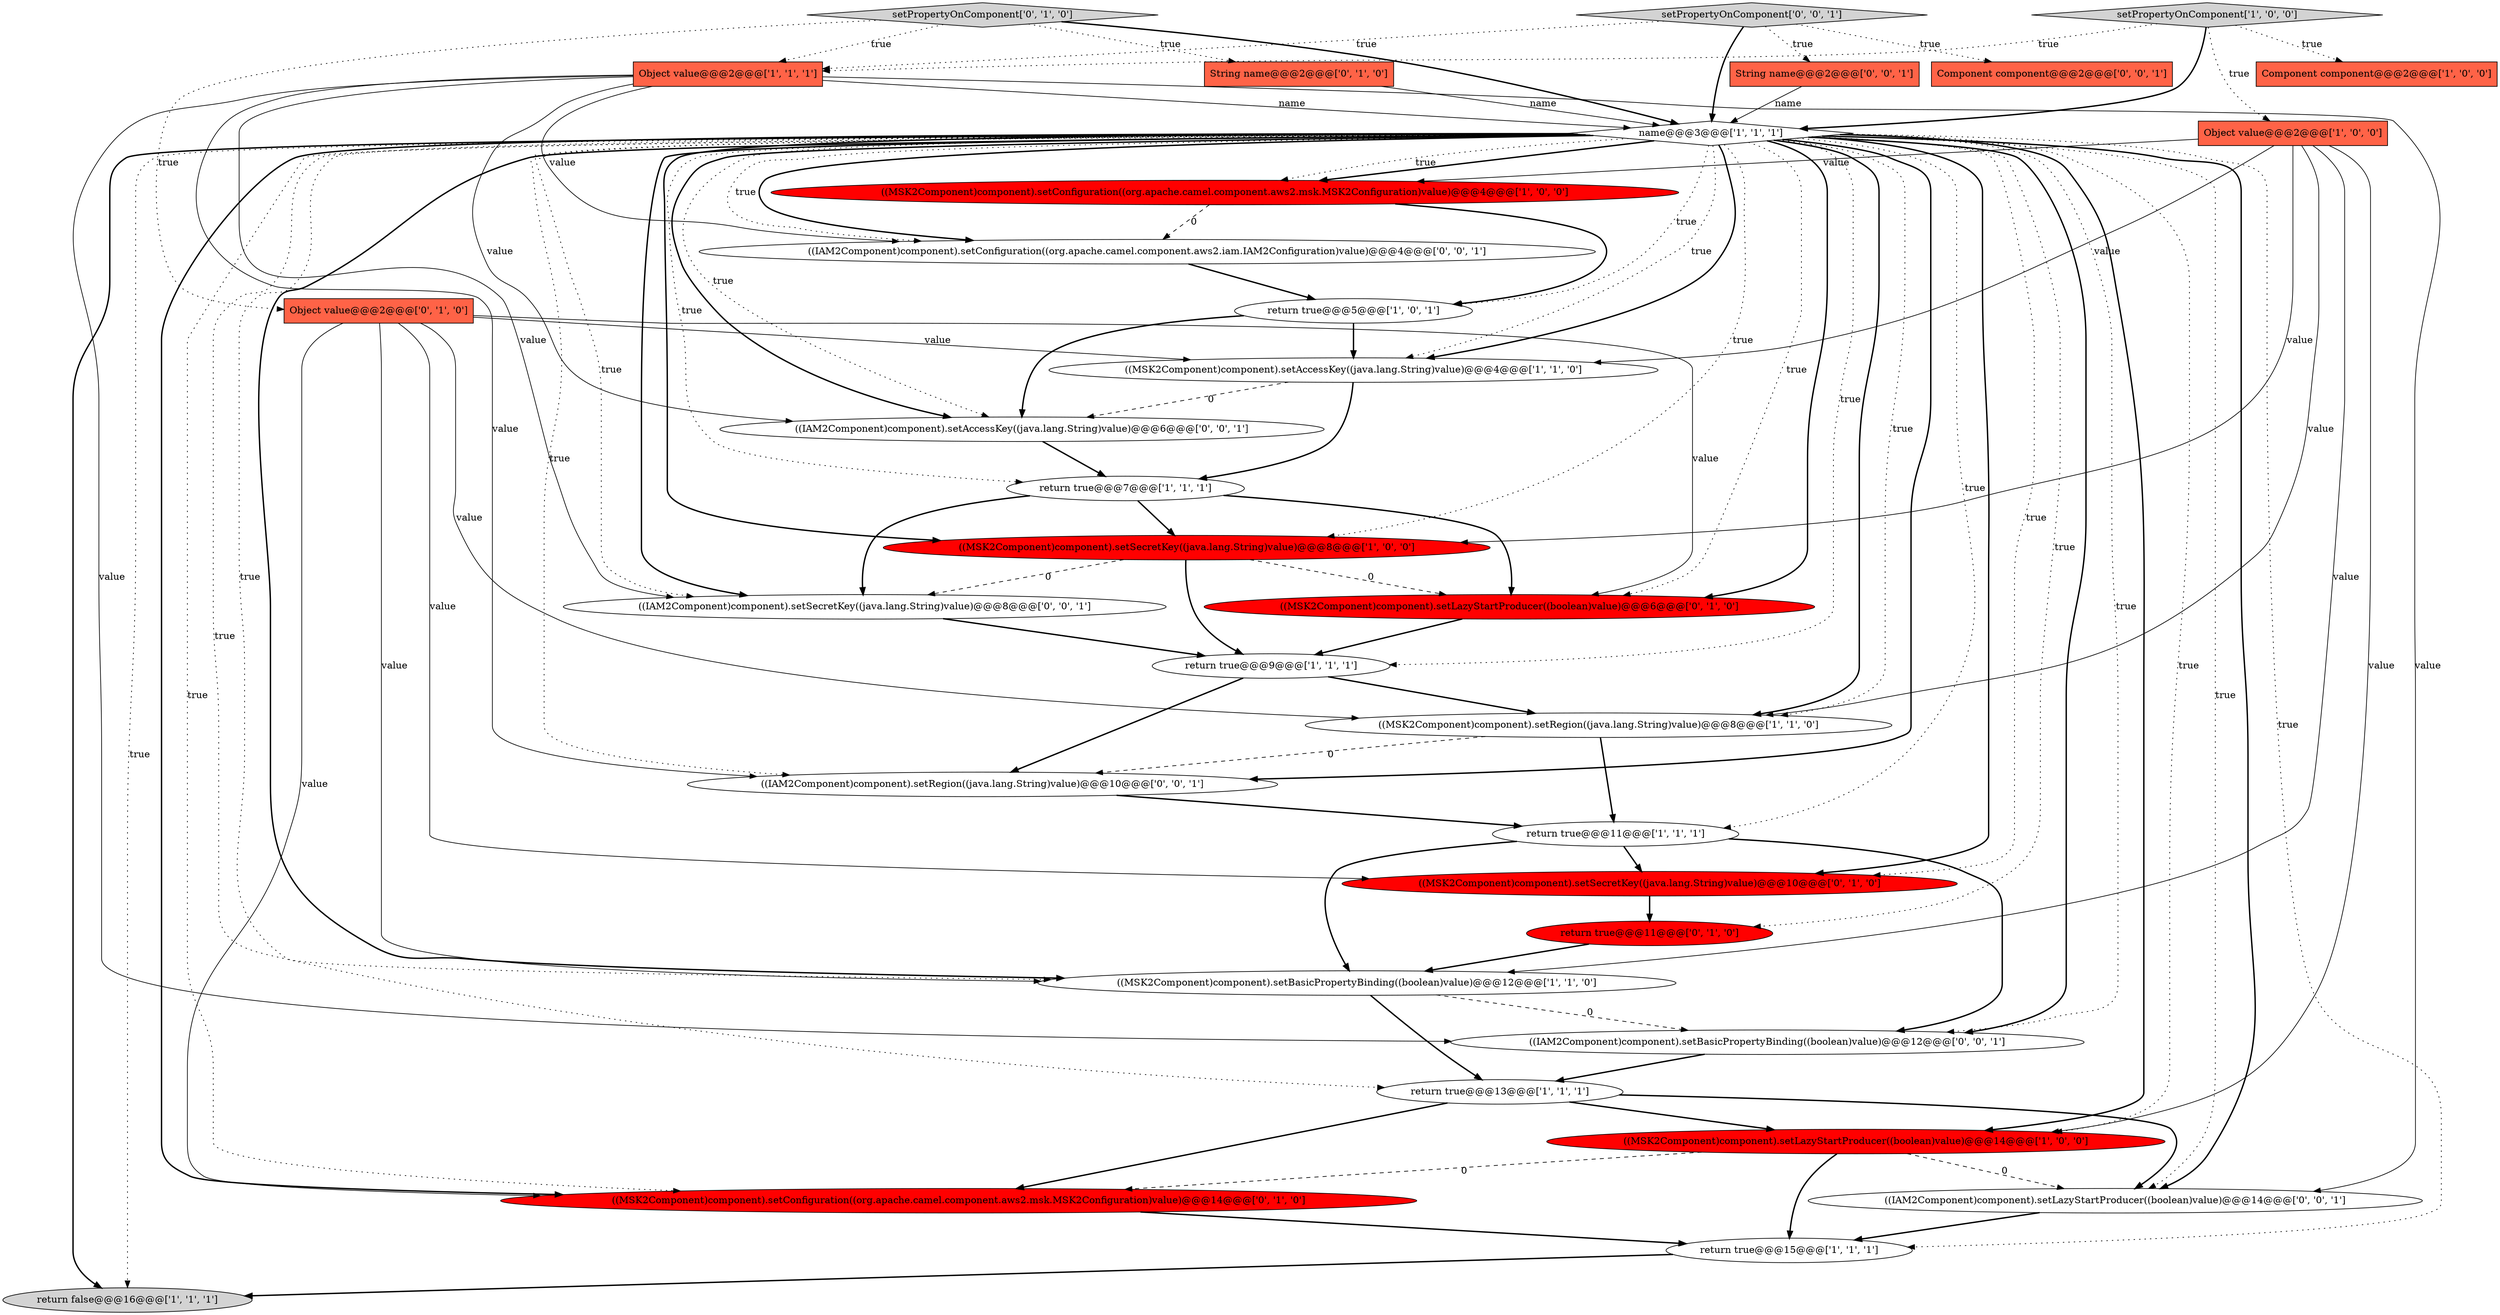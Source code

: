 digraph {
0 [style = filled, label = "name@@@3@@@['1', '1', '1']", fillcolor = white, shape = diamond image = "AAA0AAABBB1BBB"];
4 [style = filled, label = "return true@@@13@@@['1', '1', '1']", fillcolor = white, shape = ellipse image = "AAA0AAABBB1BBB"];
19 [style = filled, label = "return true@@@11@@@['0', '1', '0']", fillcolor = red, shape = ellipse image = "AAA1AAABBB2BBB"];
20 [style = filled, label = "Object value@@@2@@@['0', '1', '0']", fillcolor = tomato, shape = box image = "AAA0AAABBB2BBB"];
27 [style = filled, label = "((IAM2Component)component).setConfiguration((org.apache.camel.component.aws2.iam.IAM2Configuration)value)@@@4@@@['0', '0', '1']", fillcolor = white, shape = ellipse image = "AAA0AAABBB3BBB"];
26 [style = filled, label = "((IAM2Component)component).setLazyStartProducer((boolean)value)@@@14@@@['0', '0', '1']", fillcolor = white, shape = ellipse image = "AAA0AAABBB3BBB"];
15 [style = filled, label = "return false@@@16@@@['1', '1', '1']", fillcolor = lightgray, shape = ellipse image = "AAA0AAABBB1BBB"];
30 [style = filled, label = "Component component@@@2@@@['0', '0', '1']", fillcolor = tomato, shape = box image = "AAA0AAABBB3BBB"];
6 [style = filled, label = "((MSK2Component)component).setAccessKey((java.lang.String)value)@@@4@@@['1', '1', '0']", fillcolor = white, shape = ellipse image = "AAA0AAABBB1BBB"];
10 [style = filled, label = "((MSK2Component)component).setBasicPropertyBinding((boolean)value)@@@12@@@['1', '1', '0']", fillcolor = white, shape = ellipse image = "AAA0AAABBB1BBB"];
33 [style = filled, label = "((IAM2Component)component).setAccessKey((java.lang.String)value)@@@6@@@['0', '0', '1']", fillcolor = white, shape = ellipse image = "AAA0AAABBB3BBB"];
23 [style = filled, label = "String name@@@2@@@['0', '1', '0']", fillcolor = tomato, shape = box image = "AAA0AAABBB2BBB"];
9 [style = filled, label = "Component component@@@2@@@['1', '0', '0']", fillcolor = tomato, shape = box image = "AAA0AAABBB1BBB"];
16 [style = filled, label = "Object value@@@2@@@['1', '1', '1']", fillcolor = tomato, shape = box image = "AAA0AAABBB1BBB"];
7 [style = filled, label = "Object value@@@2@@@['1', '0', '0']", fillcolor = tomato, shape = box image = "AAA0AAABBB1BBB"];
31 [style = filled, label = "String name@@@2@@@['0', '0', '1']", fillcolor = tomato, shape = box image = "AAA0AAABBB3BBB"];
12 [style = filled, label = "return true@@@9@@@['1', '1', '1']", fillcolor = white, shape = ellipse image = "AAA0AAABBB1BBB"];
21 [style = filled, label = "((MSK2Component)component).setConfiguration((org.apache.camel.component.aws2.msk.MSK2Configuration)value)@@@14@@@['0', '1', '0']", fillcolor = red, shape = ellipse image = "AAA1AAABBB2BBB"];
24 [style = filled, label = "setPropertyOnComponent['0', '1', '0']", fillcolor = lightgray, shape = diamond image = "AAA0AAABBB2BBB"];
29 [style = filled, label = "((IAM2Component)component).setBasicPropertyBinding((boolean)value)@@@12@@@['0', '0', '1']", fillcolor = white, shape = ellipse image = "AAA0AAABBB3BBB"];
1 [style = filled, label = "((MSK2Component)component).setLazyStartProducer((boolean)value)@@@14@@@['1', '0', '0']", fillcolor = red, shape = ellipse image = "AAA1AAABBB1BBB"];
17 [style = filled, label = "return true@@@11@@@['1', '1', '1']", fillcolor = white, shape = ellipse image = "AAA0AAABBB1BBB"];
22 [style = filled, label = "((MSK2Component)component).setSecretKey((java.lang.String)value)@@@10@@@['0', '1', '0']", fillcolor = red, shape = ellipse image = "AAA1AAABBB2BBB"];
32 [style = filled, label = "((IAM2Component)component).setSecretKey((java.lang.String)value)@@@8@@@['0', '0', '1']", fillcolor = white, shape = ellipse image = "AAA0AAABBB3BBB"];
13 [style = filled, label = "((MSK2Component)component).setSecretKey((java.lang.String)value)@@@8@@@['1', '0', '0']", fillcolor = red, shape = ellipse image = "AAA1AAABBB1BBB"];
25 [style = filled, label = "setPropertyOnComponent['0', '0', '1']", fillcolor = lightgray, shape = diamond image = "AAA0AAABBB3BBB"];
3 [style = filled, label = "return true@@@7@@@['1', '1', '1']", fillcolor = white, shape = ellipse image = "AAA0AAABBB1BBB"];
8 [style = filled, label = "((MSK2Component)component).setConfiguration((org.apache.camel.component.aws2.msk.MSK2Configuration)value)@@@4@@@['1', '0', '0']", fillcolor = red, shape = ellipse image = "AAA1AAABBB1BBB"];
2 [style = filled, label = "return true@@@5@@@['1', '0', '1']", fillcolor = white, shape = ellipse image = "AAA0AAABBB1BBB"];
28 [style = filled, label = "((IAM2Component)component).setRegion((java.lang.String)value)@@@10@@@['0', '0', '1']", fillcolor = white, shape = ellipse image = "AAA0AAABBB3BBB"];
18 [style = filled, label = "((MSK2Component)component).setLazyStartProducer((boolean)value)@@@6@@@['0', '1', '0']", fillcolor = red, shape = ellipse image = "AAA1AAABBB2BBB"];
5 [style = filled, label = "setPropertyOnComponent['1', '0', '0']", fillcolor = lightgray, shape = diamond image = "AAA0AAABBB1BBB"];
14 [style = filled, label = "((MSK2Component)component).setRegion((java.lang.String)value)@@@8@@@['1', '1', '0']", fillcolor = white, shape = ellipse image = "AAA0AAABBB1BBB"];
11 [style = filled, label = "return true@@@15@@@['1', '1', '1']", fillcolor = white, shape = ellipse image = "AAA0AAABBB1BBB"];
6->3 [style = bold, label=""];
0->12 [style = dotted, label="true"];
0->13 [style = bold, label=""];
2->6 [style = bold, label=""];
0->19 [style = dotted, label="true"];
32->12 [style = bold, label=""];
20->22 [style = solid, label="value"];
14->17 [style = bold, label=""];
16->32 [style = solid, label="value"];
0->6 [style = dotted, label="true"];
20->10 [style = solid, label="value"];
0->15 [style = bold, label=""];
26->11 [style = bold, label=""];
3->18 [style = bold, label=""];
16->33 [style = solid, label="value"];
0->14 [style = bold, label=""];
7->13 [style = solid, label="value"];
0->21 [style = dotted, label="true"];
5->0 [style = bold, label=""];
0->8 [style = bold, label=""];
5->9 [style = dotted, label="true"];
0->3 [style = dotted, label="true"];
13->18 [style = dashed, label="0"];
0->11 [style = dotted, label="true"];
27->2 [style = bold, label=""];
16->26 [style = solid, label="value"];
7->10 [style = solid, label="value"];
33->3 [style = bold, label=""];
12->28 [style = bold, label=""];
0->10 [style = dotted, label="true"];
24->0 [style = bold, label=""];
18->12 [style = bold, label=""];
4->21 [style = bold, label=""];
0->29 [style = bold, label=""];
0->21 [style = bold, label=""];
16->27 [style = solid, label="value"];
10->29 [style = dashed, label="0"];
6->33 [style = dashed, label="0"];
1->11 [style = bold, label=""];
13->32 [style = dashed, label="0"];
0->8 [style = dotted, label="true"];
16->29 [style = solid, label="value"];
13->12 [style = bold, label=""];
21->11 [style = bold, label=""];
5->7 [style = dotted, label="true"];
20->18 [style = solid, label="value"];
12->14 [style = bold, label=""];
2->33 [style = bold, label=""];
0->14 [style = dotted, label="true"];
0->26 [style = dotted, label="true"];
16->0 [style = solid, label="name"];
7->8 [style = solid, label="value"];
17->10 [style = bold, label=""];
25->0 [style = bold, label=""];
20->6 [style = solid, label="value"];
0->18 [style = dotted, label="true"];
22->19 [style = bold, label=""];
14->28 [style = dashed, label="0"];
1->26 [style = dashed, label="0"];
25->31 [style = dotted, label="true"];
0->4 [style = dotted, label="true"];
19->10 [style = bold, label=""];
7->14 [style = solid, label="value"];
16->28 [style = solid, label="value"];
20->21 [style = solid, label="value"];
24->16 [style = dotted, label="true"];
23->0 [style = solid, label="name"];
24->23 [style = dotted, label="true"];
8->2 [style = bold, label=""];
0->1 [style = bold, label=""];
24->20 [style = dotted, label="true"];
5->16 [style = dotted, label="true"];
28->17 [style = bold, label=""];
7->6 [style = solid, label="value"];
0->18 [style = bold, label=""];
4->1 [style = bold, label=""];
0->32 [style = dotted, label="true"];
0->32 [style = bold, label=""];
25->16 [style = dotted, label="true"];
7->1 [style = solid, label="value"];
0->1 [style = dotted, label="true"];
0->28 [style = dotted, label="true"];
29->4 [style = bold, label=""];
0->13 [style = dotted, label="true"];
0->26 [style = bold, label=""];
0->6 [style = bold, label=""];
0->27 [style = bold, label=""];
0->15 [style = dotted, label="true"];
0->33 [style = dotted, label="true"];
4->26 [style = bold, label=""];
1->21 [style = dashed, label="0"];
17->22 [style = bold, label=""];
11->15 [style = bold, label=""];
0->22 [style = dotted, label="true"];
0->29 [style = dotted, label="true"];
0->10 [style = bold, label=""];
0->33 [style = bold, label=""];
0->22 [style = bold, label=""];
10->4 [style = bold, label=""];
3->13 [style = bold, label=""];
0->17 [style = dotted, label="true"];
8->27 [style = dashed, label="0"];
20->14 [style = solid, label="value"];
0->2 [style = dotted, label="true"];
0->27 [style = dotted, label="true"];
3->32 [style = bold, label=""];
31->0 [style = solid, label="name"];
25->30 [style = dotted, label="true"];
17->29 [style = bold, label=""];
0->28 [style = bold, label=""];
}
